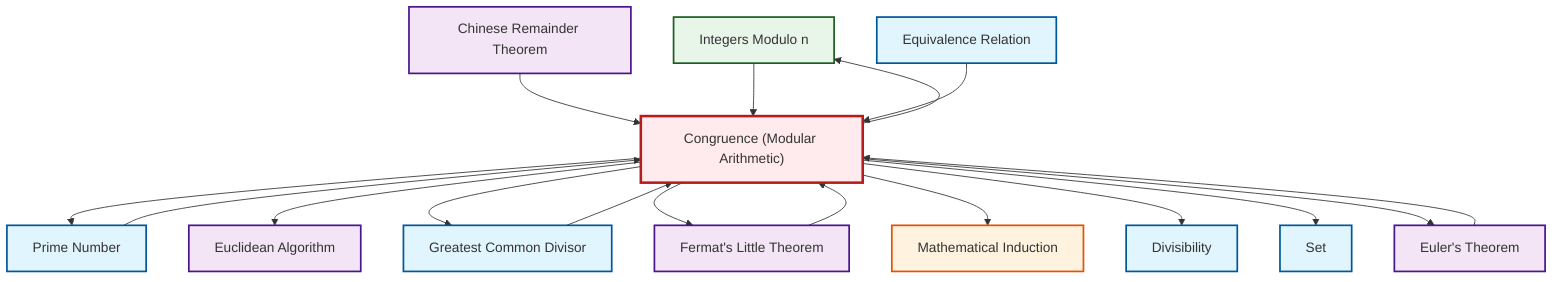 graph TD
    classDef definition fill:#e1f5fe,stroke:#01579b,stroke-width:2px
    classDef theorem fill:#f3e5f5,stroke:#4a148c,stroke-width:2px
    classDef axiom fill:#fff3e0,stroke:#e65100,stroke-width:2px
    classDef example fill:#e8f5e9,stroke:#1b5e20,stroke-width:2px
    classDef current fill:#ffebee,stroke:#b71c1c,stroke-width:3px
    thm-euclidean-algorithm["Euclidean Algorithm"]:::theorem
    ex-quotient-integers-mod-n["Integers Modulo n"]:::example
    thm-euler["Euler's Theorem"]:::theorem
    def-set["Set"]:::definition
    thm-fermat-little["Fermat's Little Theorem"]:::theorem
    def-prime["Prime Number"]:::definition
    ax-induction["Mathematical Induction"]:::axiom
    def-equivalence-relation["Equivalence Relation"]:::definition
    def-gcd["Greatest Common Divisor"]:::definition
    def-congruence["Congruence (Modular Arithmetic)"]:::definition
    thm-chinese-remainder["Chinese Remainder Theorem"]:::theorem
    def-divisibility["Divisibility"]:::definition
    thm-fermat-little --> def-congruence
    def-congruence --> def-prime
    def-congruence --> thm-euclidean-algorithm
    def-congruence --> def-gcd
    def-prime --> def-congruence
    def-congruence --> thm-fermat-little
    def-congruence --> ax-induction
    def-congruence --> def-divisibility
    def-congruence --> def-set
    thm-euler --> def-congruence
    def-congruence --> thm-euler
    def-gcd --> def-congruence
    def-congruence --> ex-quotient-integers-mod-n
    thm-chinese-remainder --> def-congruence
    ex-quotient-integers-mod-n --> def-congruence
    def-equivalence-relation --> def-congruence
    class def-congruence current
